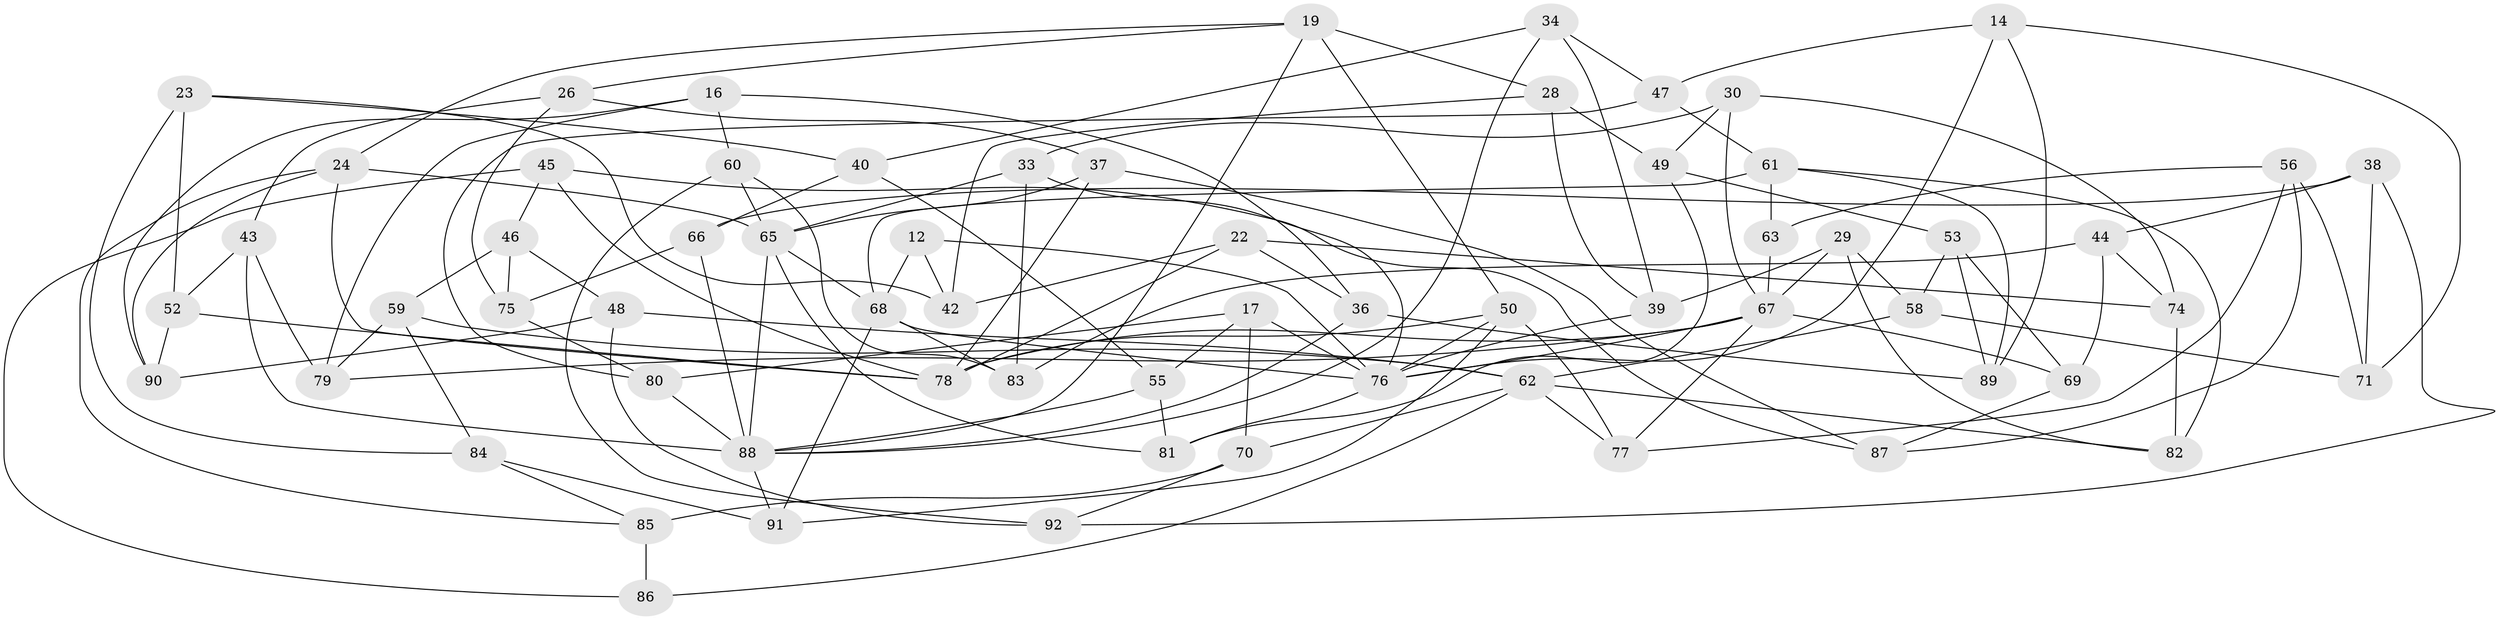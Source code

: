 // original degree distribution, {4: 1.0}
// Generated by graph-tools (version 1.1) at 2025/02/03/04/25 22:02:43]
// undirected, 64 vertices, 141 edges
graph export_dot {
graph [start="1"]
  node [color=gray90,style=filled];
  12;
  14;
  16;
  17;
  19 [super="+18"];
  22;
  23;
  24 [super="+15"];
  26;
  28;
  29;
  30;
  33;
  34;
  36;
  37;
  38;
  39;
  40;
  42;
  43;
  44;
  45;
  46;
  47;
  48;
  49;
  50 [super="+3"];
  52;
  53;
  55;
  56;
  58;
  59;
  60;
  61 [super="+5"];
  62 [super="+32"];
  63 [super="+7"];
  65 [super="+35"];
  66;
  67 [super="+1+27+51"];
  68 [super="+64"];
  69;
  70 [super="+20"];
  71;
  74;
  75;
  76 [super="+73+54"];
  77;
  78 [super="+41"];
  79;
  80;
  81;
  82;
  83;
  84;
  85 [super="+57"];
  86;
  87;
  88 [super="+9+25+21"];
  89;
  90;
  91;
  92;
  12 -- 42;
  12 -- 68 [weight=2];
  12 -- 76;
  14 -- 47;
  14 -- 89;
  14 -- 71;
  14 -- 76;
  16 -- 79;
  16 -- 90;
  16 -- 60;
  16 -- 36;
  17 -- 76;
  17 -- 80;
  17 -- 55;
  17 -- 70;
  19 -- 28;
  19 -- 24;
  19 -- 50 [weight=2];
  19 -- 26;
  19 -- 88;
  22 -- 42;
  22 -- 74;
  22 -- 36;
  22 -- 78;
  23 -- 40;
  23 -- 84;
  23 -- 52;
  23 -- 42;
  24 -- 78 [weight=2];
  24 -- 85;
  24 -- 90;
  24 -- 65;
  26 -- 75;
  26 -- 37;
  26 -- 43;
  28 -- 39;
  28 -- 49;
  28 -- 42;
  29 -- 58;
  29 -- 82;
  29 -- 39;
  29 -- 67;
  30 -- 74;
  30 -- 49;
  30 -- 33;
  30 -- 67;
  33 -- 76;
  33 -- 83;
  33 -- 65;
  34 -- 39;
  34 -- 47;
  34 -- 40;
  34 -- 88;
  36 -- 88;
  36 -- 89;
  37 -- 87;
  37 -- 78;
  37 -- 65;
  38 -- 66;
  38 -- 71;
  38 -- 44;
  38 -- 92;
  39 -- 76;
  40 -- 55;
  40 -- 66;
  43 -- 52;
  43 -- 79;
  43 -- 88;
  44 -- 69;
  44 -- 74;
  44 -- 83;
  45 -- 86;
  45 -- 87;
  45 -- 46;
  45 -- 78;
  46 -- 48;
  46 -- 59;
  46 -- 75;
  47 -- 80;
  47 -- 61;
  48 -- 92;
  48 -- 90;
  48 -- 62;
  49 -- 53;
  49 -- 81;
  50 -- 91;
  50 -- 78;
  50 -- 77;
  50 -- 76;
  52 -- 90;
  52 -- 78;
  53 -- 69;
  53 -- 58;
  53 -- 89;
  55 -- 81;
  55 -- 88;
  56 -- 87;
  56 -- 63;
  56 -- 77;
  56 -- 71;
  58 -- 71;
  58 -- 62;
  59 -- 79;
  59 -- 62;
  59 -- 84;
  60 -- 92;
  60 -- 83;
  60 -- 65;
  61 -- 89;
  61 -- 63 [weight=2];
  61 -- 82;
  61 -- 68;
  62 -- 82;
  62 -- 70 [weight=2];
  62 -- 86;
  62 -- 77;
  63 -- 67 [weight=3];
  65 -- 81;
  65 -- 88 [weight=2];
  65 -- 68;
  66 -- 88;
  66 -- 75;
  67 -- 78 [weight=3];
  67 -- 77;
  67 -- 79;
  67 -- 69;
  67 -- 76 [weight=3];
  68 -- 83;
  68 -- 91;
  68 -- 76 [weight=2];
  69 -- 87;
  70 -- 85 [weight=2];
  70 -- 92;
  74 -- 82;
  75 -- 80;
  76 -- 81;
  80 -- 88;
  84 -- 91;
  84 -- 85;
  85 -- 86 [weight=2];
  88 -- 91;
}
